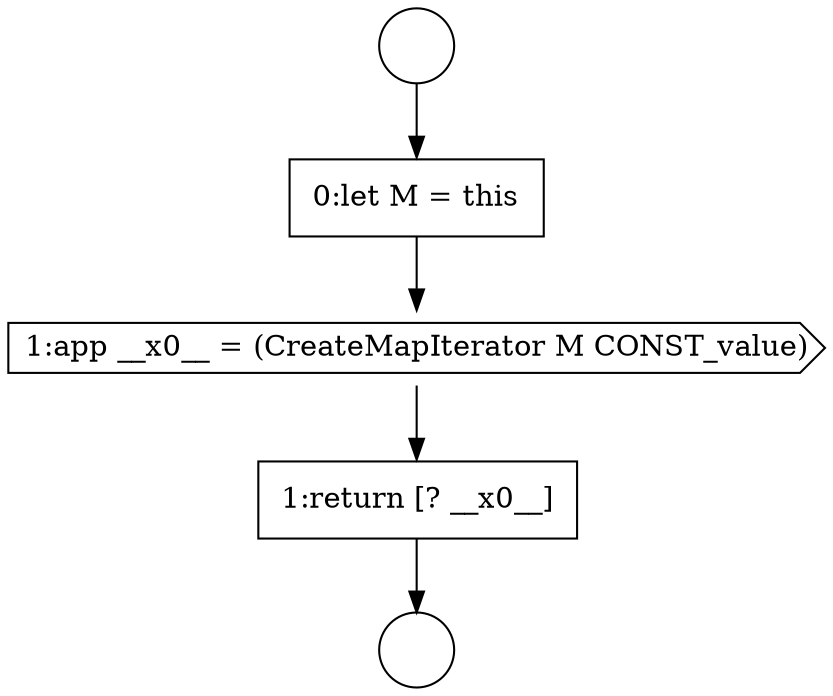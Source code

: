 digraph {
  node17143 [shape=circle label=" " color="black" fillcolor="white" style=filled]
  node17146 [shape=none, margin=0, label=<<font color="black">
    <table border="0" cellborder="1" cellspacing="0" cellpadding="10">
      <tr><td align="left">1:return [? __x0__]</td></tr>
    </table>
  </font>> color="black" fillcolor="white" style=filled]
  node17142 [shape=circle label=" " color="black" fillcolor="white" style=filled]
  node17144 [shape=none, margin=0, label=<<font color="black">
    <table border="0" cellborder="1" cellspacing="0" cellpadding="10">
      <tr><td align="left">0:let M = this</td></tr>
    </table>
  </font>> color="black" fillcolor="white" style=filled]
  node17145 [shape=cds, label=<<font color="black">1:app __x0__ = (CreateMapIterator M CONST_value)</font>> color="black" fillcolor="white" style=filled]
  node17142 -> node17144 [ color="black"]
  node17144 -> node17145 [ color="black"]
  node17145 -> node17146 [ color="black"]
  node17146 -> node17143 [ color="black"]
}
